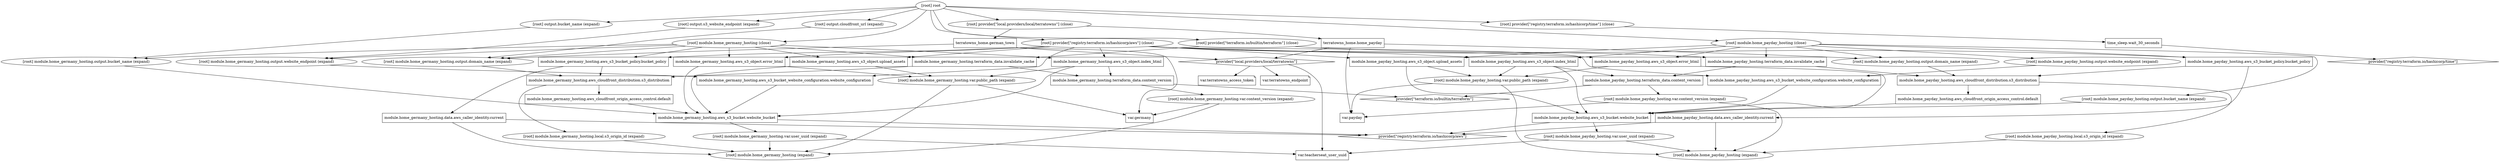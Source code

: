 digraph {
	compound = "true"
	newrank = "true"
	subgraph "root" {
		"[root] module.home_germany_hosting.aws_cloudfront_distribution.s3_distribution (expand)" [label = "module.home_germany_hosting.aws_cloudfront_distribution.s3_distribution", shape = "box"]
		"[root] module.home_germany_hosting.aws_cloudfront_origin_access_control.default (expand)" [label = "module.home_germany_hosting.aws_cloudfront_origin_access_control.default", shape = "box"]
		"[root] module.home_germany_hosting.aws_s3_bucket.website_bucket (expand)" [label = "module.home_germany_hosting.aws_s3_bucket.website_bucket", shape = "box"]
		"[root] module.home_germany_hosting.aws_s3_bucket_policy.bucket_policy (expand)" [label = "module.home_germany_hosting.aws_s3_bucket_policy.bucket_policy", shape = "box"]
		"[root] module.home_germany_hosting.aws_s3_bucket_website_configuration.website_configuration (expand)" [label = "module.home_germany_hosting.aws_s3_bucket_website_configuration.website_configuration", shape = "box"]
		"[root] module.home_germany_hosting.aws_s3_object.error_html (expand)" [label = "module.home_germany_hosting.aws_s3_object.error_html", shape = "box"]
		"[root] module.home_germany_hosting.aws_s3_object.index_html (expand)" [label = "module.home_germany_hosting.aws_s3_object.index_html", shape = "box"]
		"[root] module.home_germany_hosting.aws_s3_object.upload_assets (expand)" [label = "module.home_germany_hosting.aws_s3_object.upload_assets", shape = "box"]
		"[root] module.home_germany_hosting.data.aws_caller_identity.current (expand)" [label = "module.home_germany_hosting.data.aws_caller_identity.current", shape = "box"]
		"[root] module.home_germany_hosting.terraform_data.content_version (expand)" [label = "module.home_germany_hosting.terraform_data.content_version", shape = "box"]
		"[root] module.home_germany_hosting.terraform_data.invalidate_cache (expand)" [label = "module.home_germany_hosting.terraform_data.invalidate_cache", shape = "box"]
		"[root] module.home_payday_hosting.aws_cloudfront_distribution.s3_distribution (expand)" [label = "module.home_payday_hosting.aws_cloudfront_distribution.s3_distribution", shape = "box"]
		"[root] module.home_payday_hosting.aws_cloudfront_origin_access_control.default (expand)" [label = "module.home_payday_hosting.aws_cloudfront_origin_access_control.default", shape = "box"]
		"[root] module.home_payday_hosting.aws_s3_bucket.website_bucket (expand)" [label = "module.home_payday_hosting.aws_s3_bucket.website_bucket", shape = "box"]
		"[root] module.home_payday_hosting.aws_s3_bucket_policy.bucket_policy (expand)" [label = "module.home_payday_hosting.aws_s3_bucket_policy.bucket_policy", shape = "box"]
		"[root] module.home_payday_hosting.aws_s3_bucket_website_configuration.website_configuration (expand)" [label = "module.home_payday_hosting.aws_s3_bucket_website_configuration.website_configuration", shape = "box"]
		"[root] module.home_payday_hosting.aws_s3_object.error_html (expand)" [label = "module.home_payday_hosting.aws_s3_object.error_html", shape = "box"]
		"[root] module.home_payday_hosting.aws_s3_object.index_html (expand)" [label = "module.home_payday_hosting.aws_s3_object.index_html", shape = "box"]
		"[root] module.home_payday_hosting.aws_s3_object.upload_assets (expand)" [label = "module.home_payday_hosting.aws_s3_object.upload_assets", shape = "box"]
		"[root] module.home_payday_hosting.data.aws_caller_identity.current (expand)" [label = "module.home_payday_hosting.data.aws_caller_identity.current", shape = "box"]
		"[root] module.home_payday_hosting.terraform_data.content_version (expand)" [label = "module.home_payday_hosting.terraform_data.content_version", shape = "box"]
		"[root] module.home_payday_hosting.terraform_data.invalidate_cache (expand)" [label = "module.home_payday_hosting.terraform_data.invalidate_cache", shape = "box"]
		"[root] provider[\"local.providers/local/terratowns\"]" [label = "provider[\"local.providers/local/terratowns\"]", shape = "diamond"]
		"[root] provider[\"registry.terraform.io/hashicorp/aws\"]" [label = "provider[\"registry.terraform.io/hashicorp/aws\"]", shape = "diamond"]
		"[root] provider[\"registry.terraform.io/hashicorp/time\"]" [label = "provider[\"registry.terraform.io/hashicorp/time\"]", shape = "diamond"]
		"[root] provider[\"terraform.io/builtin/terraform\"]" [label = "provider[\"terraform.io/builtin/terraform\"]", shape = "diamond"]
		"[root] terratowns_home.german_town (expand)" [label = "terratowns_home.german_town", shape = "box"]
		"[root] terratowns_home.home_payday (expand)" [label = "terratowns_home.home_payday", shape = "box"]
		"[root] time_sleep.wait_30_seconds (expand)" [label = "time_sleep.wait_30_seconds", shape = "box"]
		"[root] var.germany" [label = "var.germany", shape = "note"]
		"[root] var.payday" [label = "var.payday", shape = "note"]
		"[root] var.teacherseat_user_uuid" [label = "var.teacherseat_user_uuid", shape = "note"]
		"[root] var.terratowns_access_token" [label = "var.terratowns_access_token", shape = "note"]
		"[root] var.terratowns_endpoint" [label = "var.terratowns_endpoint", shape = "note"]
		"[root] module.home_germany_hosting (close)" -> "[root] module.home_germany_hosting.aws_s3_bucket_policy.bucket_policy (expand)"
		"[root] module.home_germany_hosting (close)" -> "[root] module.home_germany_hosting.aws_s3_object.error_html (expand)"
		"[root] module.home_germany_hosting (close)" -> "[root] module.home_germany_hosting.aws_s3_object.index_html (expand)"
		"[root] module.home_germany_hosting (close)" -> "[root] module.home_germany_hosting.aws_s3_object.upload_assets (expand)"
		"[root] module.home_germany_hosting (close)" -> "[root] module.home_germany_hosting.output.bucket_name (expand)"
		"[root] module.home_germany_hosting (close)" -> "[root] module.home_germany_hosting.output.domain_name (expand)"
		"[root] module.home_germany_hosting (close)" -> "[root] module.home_germany_hosting.output.website_endpoint (expand)"
		"[root] module.home_germany_hosting (close)" -> "[root] module.home_germany_hosting.terraform_data.invalidate_cache (expand)"
		"[root] module.home_germany_hosting.aws_cloudfront_distribution.s3_distribution (expand)" -> "[root] module.home_germany_hosting.aws_cloudfront_origin_access_control.default (expand)"
		"[root] module.home_germany_hosting.aws_cloudfront_distribution.s3_distribution (expand)" -> "[root] module.home_germany_hosting.local.s3_origin_id (expand)"
		"[root] module.home_germany_hosting.aws_cloudfront_origin_access_control.default (expand)" -> "[root] module.home_germany_hosting.aws_s3_bucket.website_bucket (expand)"
		"[root] module.home_germany_hosting.aws_s3_bucket.website_bucket (expand)" -> "[root] module.home_germany_hosting.var.user_uuid (expand)"
		"[root] module.home_germany_hosting.aws_s3_bucket.website_bucket (expand)" -> "[root] provider[\"registry.terraform.io/hashicorp/aws\"]"
		"[root] module.home_germany_hosting.aws_s3_bucket_policy.bucket_policy (expand)" -> "[root] module.home_germany_hosting.aws_cloudfront_distribution.s3_distribution (expand)"
		"[root] module.home_germany_hosting.aws_s3_bucket_policy.bucket_policy (expand)" -> "[root] module.home_germany_hosting.data.aws_caller_identity.current (expand)"
		"[root] module.home_germany_hosting.aws_s3_bucket_website_configuration.website_configuration (expand)" -> "[root] module.home_germany_hosting.aws_s3_bucket.website_bucket (expand)"
		"[root] module.home_germany_hosting.aws_s3_object.error_html (expand)" -> "[root] module.home_germany_hosting.aws_s3_bucket.website_bucket (expand)"
		"[root] module.home_germany_hosting.aws_s3_object.error_html (expand)" -> "[root] module.home_germany_hosting.var.public_path (expand)"
		"[root] module.home_germany_hosting.aws_s3_object.index_html (expand)" -> "[root] module.home_germany_hosting.aws_s3_bucket.website_bucket (expand)"
		"[root] module.home_germany_hosting.aws_s3_object.index_html (expand)" -> "[root] module.home_germany_hosting.terraform_data.content_version (expand)"
		"[root] module.home_germany_hosting.aws_s3_object.index_html (expand)" -> "[root] module.home_germany_hosting.var.public_path (expand)"
		"[root] module.home_germany_hosting.aws_s3_object.upload_assets (expand)" -> "[root] module.home_germany_hosting.aws_s3_bucket.website_bucket (expand)"
		"[root] module.home_germany_hosting.aws_s3_object.upload_assets (expand)" -> "[root] module.home_germany_hosting.var.public_path (expand)"
		"[root] module.home_germany_hosting.data.aws_caller_identity.current (expand)" -> "[root] module.home_germany_hosting (expand)"
		"[root] module.home_germany_hosting.data.aws_caller_identity.current (expand)" -> "[root] provider[\"registry.terraform.io/hashicorp/aws\"]"
		"[root] module.home_germany_hosting.local.s3_origin_id (expand)" -> "[root] module.home_germany_hosting (expand)"
		"[root] module.home_germany_hosting.output.bucket_name (expand)" -> "[root] module.home_germany_hosting.aws_s3_bucket.website_bucket (expand)"
		"[root] module.home_germany_hosting.output.domain_name (expand)" -> "[root] module.home_germany_hosting.aws_cloudfront_distribution.s3_distribution (expand)"
		"[root] module.home_germany_hosting.output.website_endpoint (expand)" -> "[root] module.home_germany_hosting.aws_s3_bucket_website_configuration.website_configuration (expand)"
		"[root] module.home_germany_hosting.terraform_data.content_version (expand)" -> "[root] module.home_germany_hosting.var.content_version (expand)"
		"[root] module.home_germany_hosting.terraform_data.content_version (expand)" -> "[root] provider[\"terraform.io/builtin/terraform\"]"
		"[root] module.home_germany_hosting.terraform_data.invalidate_cache (expand)" -> "[root] module.home_germany_hosting.aws_cloudfront_distribution.s3_distribution (expand)"
		"[root] module.home_germany_hosting.terraform_data.invalidate_cache (expand)" -> "[root] module.home_germany_hosting.terraform_data.content_version (expand)"
		"[root] module.home_germany_hosting.var.content_version (expand)" -> "[root] module.home_germany_hosting (expand)"
		"[root] module.home_germany_hosting.var.content_version (expand)" -> "[root] var.germany"
		"[root] module.home_germany_hosting.var.public_path (expand)" -> "[root] module.home_germany_hosting (expand)"
		"[root] module.home_germany_hosting.var.public_path (expand)" -> "[root] var.germany"
		"[root] module.home_germany_hosting.var.user_uuid (expand)" -> "[root] module.home_germany_hosting (expand)"
		"[root] module.home_germany_hosting.var.user_uuid (expand)" -> "[root] var.teacherseat_user_uuid"
		"[root] module.home_payday_hosting (close)" -> "[root] module.home_payday_hosting.aws_s3_bucket_policy.bucket_policy (expand)"
		"[root] module.home_payday_hosting (close)" -> "[root] module.home_payday_hosting.aws_s3_object.error_html (expand)"
		"[root] module.home_payday_hosting (close)" -> "[root] module.home_payday_hosting.aws_s3_object.index_html (expand)"
		"[root] module.home_payday_hosting (close)" -> "[root] module.home_payday_hosting.aws_s3_object.upload_assets (expand)"
		"[root] module.home_payday_hosting (close)" -> "[root] module.home_payday_hosting.output.bucket_name (expand)"
		"[root] module.home_payday_hosting (close)" -> "[root] module.home_payday_hosting.output.domain_name (expand)"
		"[root] module.home_payday_hosting (close)" -> "[root] module.home_payday_hosting.output.website_endpoint (expand)"
		"[root] module.home_payday_hosting (close)" -> "[root] module.home_payday_hosting.terraform_data.invalidate_cache (expand)"
		"[root] module.home_payday_hosting.aws_cloudfront_distribution.s3_distribution (expand)" -> "[root] module.home_payday_hosting.aws_cloudfront_origin_access_control.default (expand)"
		"[root] module.home_payday_hosting.aws_cloudfront_distribution.s3_distribution (expand)" -> "[root] module.home_payday_hosting.local.s3_origin_id (expand)"
		"[root] module.home_payday_hosting.aws_cloudfront_origin_access_control.default (expand)" -> "[root] module.home_payday_hosting.aws_s3_bucket.website_bucket (expand)"
		"[root] module.home_payday_hosting.aws_s3_bucket.website_bucket (expand)" -> "[root] module.home_payday_hosting.var.user_uuid (expand)"
		"[root] module.home_payday_hosting.aws_s3_bucket.website_bucket (expand)" -> "[root] provider[\"registry.terraform.io/hashicorp/aws\"]"
		"[root] module.home_payday_hosting.aws_s3_bucket_policy.bucket_policy (expand)" -> "[root] module.home_payday_hosting.aws_cloudfront_distribution.s3_distribution (expand)"
		"[root] module.home_payday_hosting.aws_s3_bucket_policy.bucket_policy (expand)" -> "[root] module.home_payday_hosting.data.aws_caller_identity.current (expand)"
		"[root] module.home_payday_hosting.aws_s3_bucket_website_configuration.website_configuration (expand)" -> "[root] module.home_payday_hosting.aws_s3_bucket.website_bucket (expand)"
		"[root] module.home_payday_hosting.aws_s3_object.error_html (expand)" -> "[root] module.home_payday_hosting.aws_s3_bucket.website_bucket (expand)"
		"[root] module.home_payday_hosting.aws_s3_object.error_html (expand)" -> "[root] module.home_payday_hosting.var.public_path (expand)"
		"[root] module.home_payday_hosting.aws_s3_object.index_html (expand)" -> "[root] module.home_payday_hosting.aws_s3_bucket.website_bucket (expand)"
		"[root] module.home_payday_hosting.aws_s3_object.index_html (expand)" -> "[root] module.home_payday_hosting.terraform_data.content_version (expand)"
		"[root] module.home_payday_hosting.aws_s3_object.index_html (expand)" -> "[root] module.home_payday_hosting.var.public_path (expand)"
		"[root] module.home_payday_hosting.aws_s3_object.upload_assets (expand)" -> "[root] module.home_payday_hosting.aws_s3_bucket.website_bucket (expand)"
		"[root] module.home_payday_hosting.aws_s3_object.upload_assets (expand)" -> "[root] module.home_payday_hosting.var.public_path (expand)"
		"[root] module.home_payday_hosting.data.aws_caller_identity.current (expand)" -> "[root] module.home_payday_hosting (expand)"
		"[root] module.home_payday_hosting.data.aws_caller_identity.current (expand)" -> "[root] provider[\"registry.terraform.io/hashicorp/aws\"]"
		"[root] module.home_payday_hosting.local.s3_origin_id (expand)" -> "[root] module.home_payday_hosting (expand)"
		"[root] module.home_payday_hosting.output.bucket_name (expand)" -> "[root] module.home_payday_hosting.aws_s3_bucket.website_bucket (expand)"
		"[root] module.home_payday_hosting.output.domain_name (expand)" -> "[root] module.home_payday_hosting.aws_cloudfront_distribution.s3_distribution (expand)"
		"[root] module.home_payday_hosting.output.website_endpoint (expand)" -> "[root] module.home_payday_hosting.aws_s3_bucket_website_configuration.website_configuration (expand)"
		"[root] module.home_payday_hosting.terraform_data.content_version (expand)" -> "[root] module.home_payday_hosting.var.content_version (expand)"
		"[root] module.home_payday_hosting.terraform_data.content_version (expand)" -> "[root] provider[\"terraform.io/builtin/terraform\"]"
		"[root] module.home_payday_hosting.terraform_data.invalidate_cache (expand)" -> "[root] module.home_payday_hosting.aws_cloudfront_distribution.s3_distribution (expand)"
		"[root] module.home_payday_hosting.terraform_data.invalidate_cache (expand)" -> "[root] module.home_payday_hosting.terraform_data.content_version (expand)"
		"[root] module.home_payday_hosting.var.content_version (expand)" -> "[root] module.home_payday_hosting (expand)"
		"[root] module.home_payday_hosting.var.content_version (expand)" -> "[root] var.payday"
		"[root] module.home_payday_hosting.var.public_path (expand)" -> "[root] module.home_payday_hosting (expand)"
		"[root] module.home_payday_hosting.var.public_path (expand)" -> "[root] var.payday"
		"[root] module.home_payday_hosting.var.user_uuid (expand)" -> "[root] module.home_payday_hosting (expand)"
		"[root] module.home_payday_hosting.var.user_uuid (expand)" -> "[root] var.teacherseat_user_uuid"
		"[root] output.bucket_name (expand)" -> "[root] module.home_germany_hosting.output.bucket_name (expand)"
		"[root] output.cloudfront_url (expand)" -> "[root] module.home_germany_hosting.output.domain_name (expand)"
		"[root] output.s3_website_endpoint (expand)" -> "[root] module.home_germany_hosting.output.website_endpoint (expand)"
		"[root] provider[\"local.providers/local/terratowns\"] (close)" -> "[root] terratowns_home.german_town (expand)"
		"[root] provider[\"local.providers/local/terratowns\"] (close)" -> "[root] terratowns_home.home_payday (expand)"
		"[root] provider[\"local.providers/local/terratowns\"]" -> "[root] var.teacherseat_user_uuid"
		"[root] provider[\"local.providers/local/terratowns\"]" -> "[root] var.terratowns_access_token"
		"[root] provider[\"local.providers/local/terratowns\"]" -> "[root] var.terratowns_endpoint"
		"[root] provider[\"registry.terraform.io/hashicorp/aws\"] (close)" -> "[root] module.home_germany_hosting.aws_s3_bucket_policy.bucket_policy (expand)"
		"[root] provider[\"registry.terraform.io/hashicorp/aws\"] (close)" -> "[root] module.home_germany_hosting.aws_s3_bucket_website_configuration.website_configuration (expand)"
		"[root] provider[\"registry.terraform.io/hashicorp/aws\"] (close)" -> "[root] module.home_germany_hosting.aws_s3_object.error_html (expand)"
		"[root] provider[\"registry.terraform.io/hashicorp/aws\"] (close)" -> "[root] module.home_germany_hosting.aws_s3_object.index_html (expand)"
		"[root] provider[\"registry.terraform.io/hashicorp/aws\"] (close)" -> "[root] module.home_germany_hosting.aws_s3_object.upload_assets (expand)"
		"[root] provider[\"registry.terraform.io/hashicorp/aws\"] (close)" -> "[root] module.home_payday_hosting.aws_s3_bucket_policy.bucket_policy (expand)"
		"[root] provider[\"registry.terraform.io/hashicorp/aws\"] (close)" -> "[root] module.home_payday_hosting.aws_s3_bucket_website_configuration.website_configuration (expand)"
		"[root] provider[\"registry.terraform.io/hashicorp/aws\"] (close)" -> "[root] module.home_payday_hosting.aws_s3_object.error_html (expand)"
		"[root] provider[\"registry.terraform.io/hashicorp/aws\"] (close)" -> "[root] module.home_payday_hosting.aws_s3_object.index_html (expand)"
		"[root] provider[\"registry.terraform.io/hashicorp/aws\"] (close)" -> "[root] module.home_payday_hosting.aws_s3_object.upload_assets (expand)"
		"[root] provider[\"registry.terraform.io/hashicorp/time\"] (close)" -> "[root] time_sleep.wait_30_seconds (expand)"
		"[root] provider[\"terraform.io/builtin/terraform\"] (close)" -> "[root] module.home_germany_hosting.terraform_data.invalidate_cache (expand)"
		"[root] provider[\"terraform.io/builtin/terraform\"] (close)" -> "[root] module.home_payday_hosting.terraform_data.invalidate_cache (expand)"
		"[root] root" -> "[root] module.home_germany_hosting (close)"
		"[root] root" -> "[root] module.home_payday_hosting (close)"
		"[root] root" -> "[root] output.bucket_name (expand)"
		"[root] root" -> "[root] output.cloudfront_url (expand)"
		"[root] root" -> "[root] output.s3_website_endpoint (expand)"
		"[root] root" -> "[root] provider[\"local.providers/local/terratowns\"] (close)"
		"[root] root" -> "[root] provider[\"registry.terraform.io/hashicorp/aws\"] (close)"
		"[root] root" -> "[root] provider[\"registry.terraform.io/hashicorp/time\"] (close)"
		"[root] root" -> "[root] provider[\"terraform.io/builtin/terraform\"] (close)"
		"[root] terratowns_home.german_town (expand)" -> "[root] module.home_germany_hosting.output.domain_name (expand)"
		"[root] terratowns_home.german_town (expand)" -> "[root] provider[\"local.providers/local/terratowns\"]"
		"[root] terratowns_home.german_town (expand)" -> "[root] var.germany"
		"[root] terratowns_home.home_payday (expand)" -> "[root] module.home_payday_hosting.output.domain_name (expand)"
		"[root] terratowns_home.home_payday (expand)" -> "[root] provider[\"local.providers/local/terratowns\"]"
		"[root] terratowns_home.home_payday (expand)" -> "[root] var.payday"
		"[root] time_sleep.wait_30_seconds (expand)" -> "[root] provider[\"registry.terraform.io/hashicorp/time\"]"
	}
}

